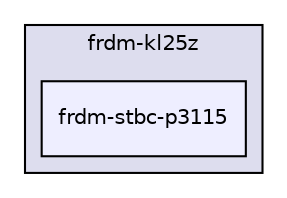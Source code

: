 digraph "boardkit/frdm-kl25z/frdm-stbc-p3115" {
  compound=true
  node [ fontsize="10", fontname="Helvetica"];
  edge [ labelfontsize="10", labelfontname="Helvetica"];
  subgraph clusterdir_f2aadd68a764bb6133fbd87649d632b2 {
    graph [ bgcolor="#ddddee", pencolor="black", label="frdm-kl25z" fontname="Helvetica", fontsize="10", URL="dir_f2aadd68a764bb6133fbd87649d632b2.html"]
  dir_38198e8a248fc4a9daff2f3fa18ebdd5 [shape=box, label="frdm-stbc-p3115", style="filled", fillcolor="#eeeeff", pencolor="black", URL="dir_38198e8a248fc4a9daff2f3fa18ebdd5.html"];
  }
}
